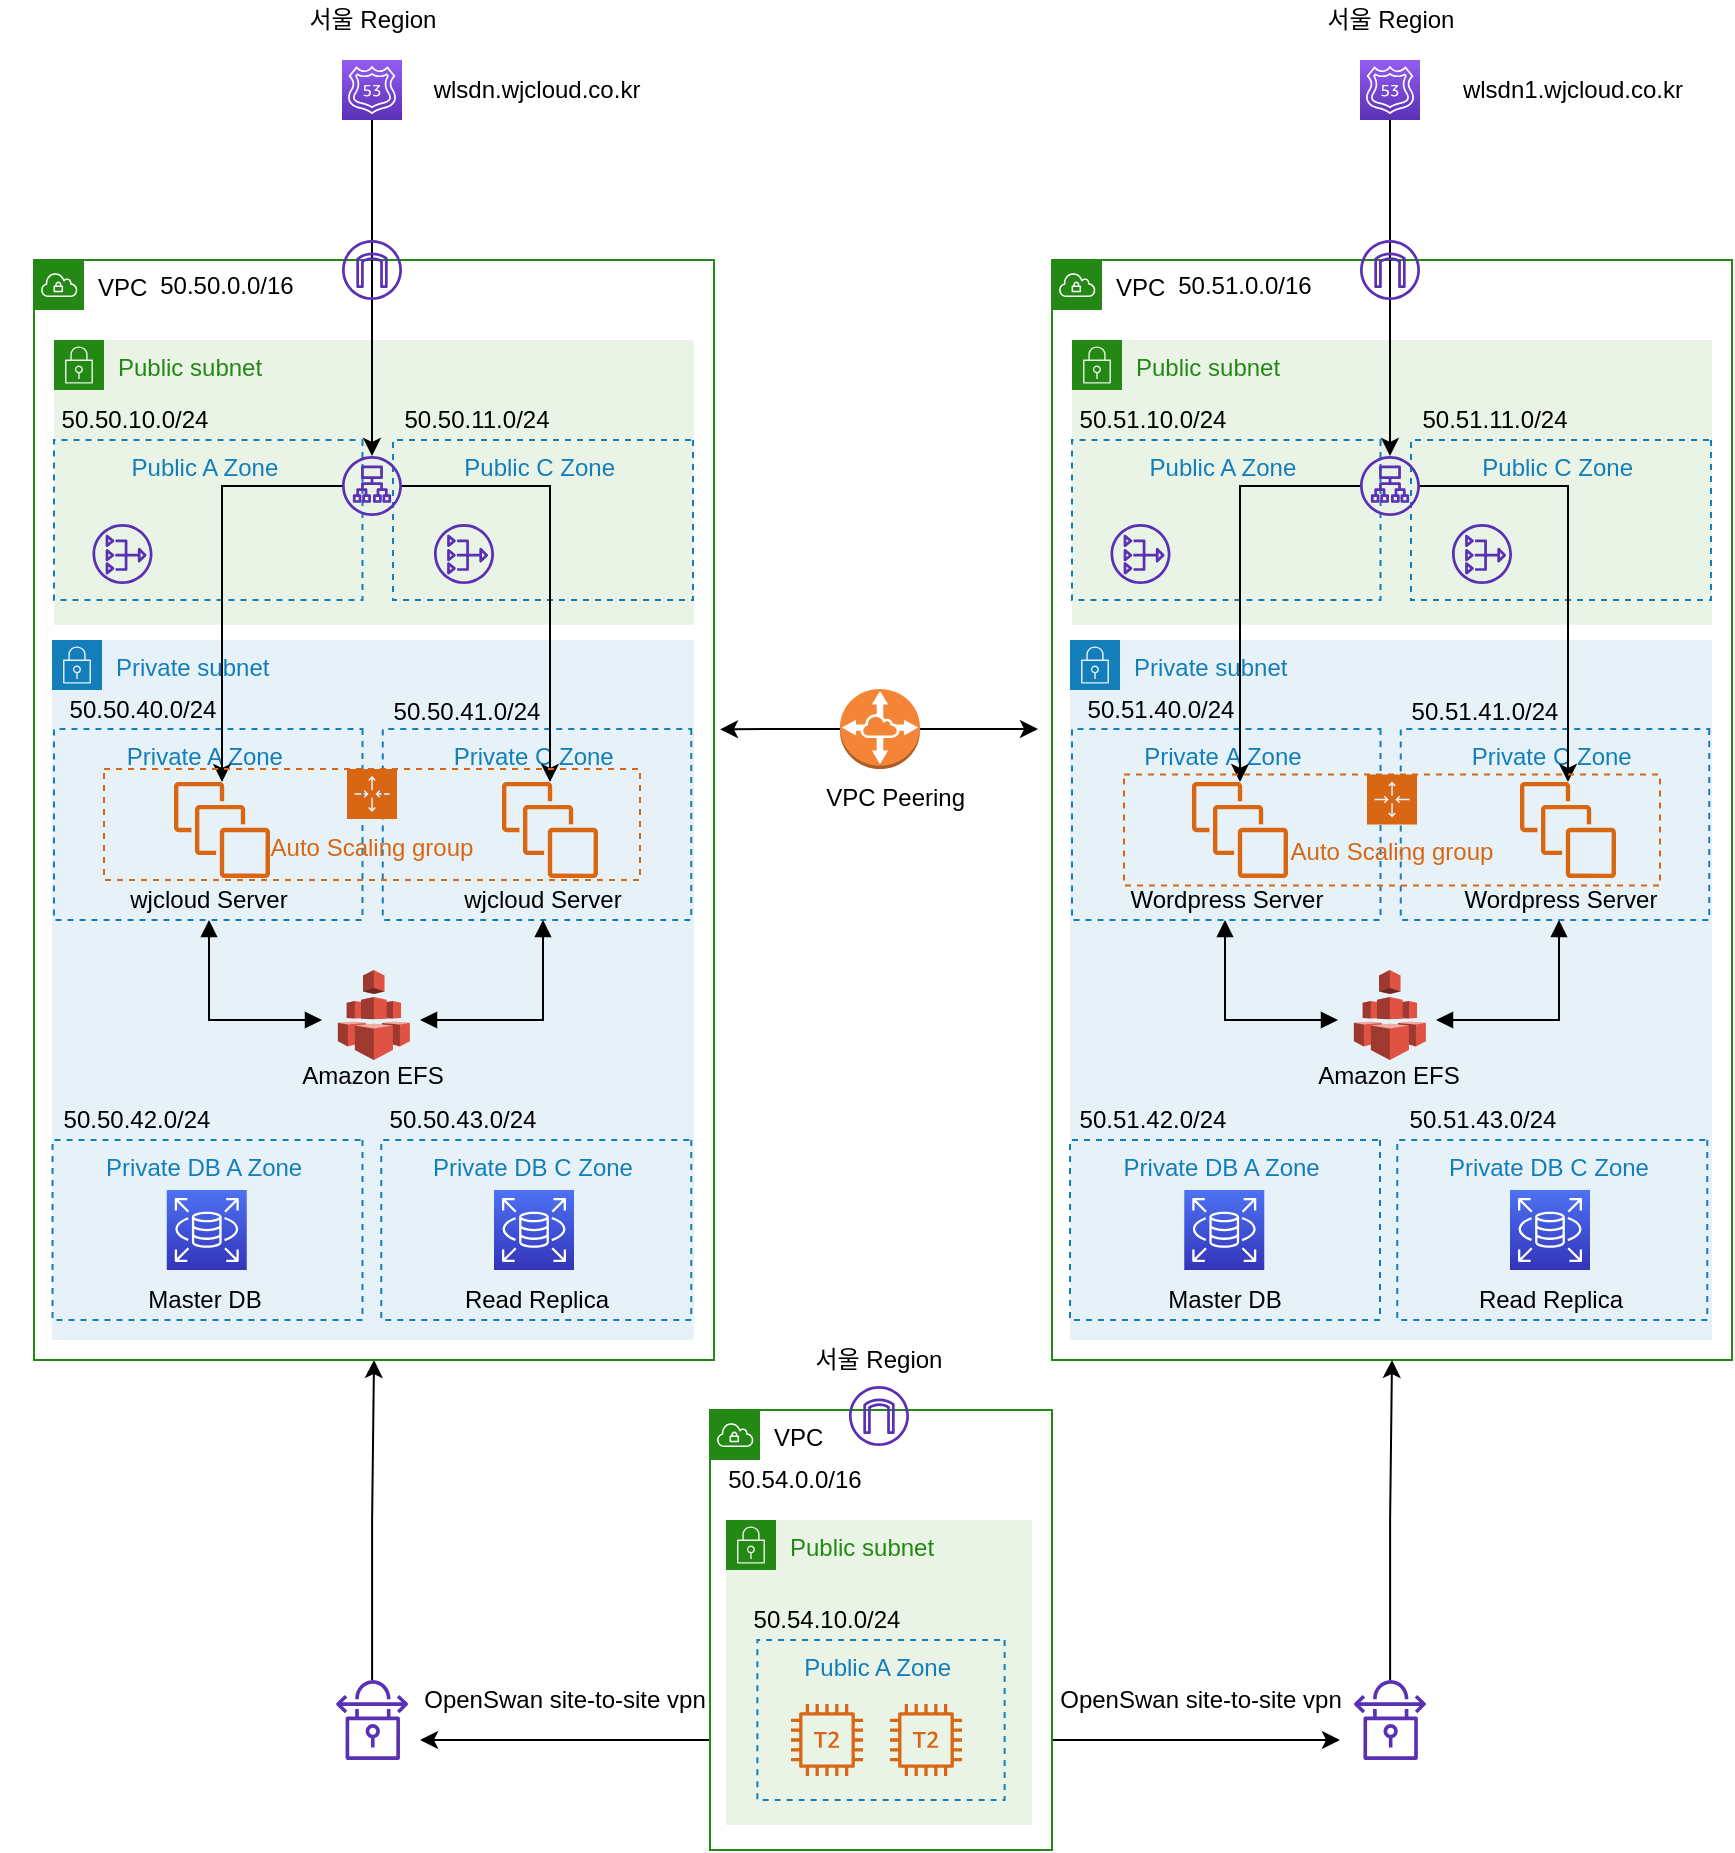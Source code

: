 <mxfile version="14.2.9" type="github">
  <diagram id="ED207h0K6K_MOjYJORUN" name="Page-1">
    <mxGraphModel dx="1422" dy="794" grid="1" gridSize="10" guides="1" tooltips="1" connect="1" arrows="1" fold="1" page="1" pageScale="1" pageWidth="827" pageHeight="1169" math="0" shadow="0">
      <root>
        <mxCell id="0" />
        <mxCell id="1" parent="0" />
        <mxCell id="7y79K5_HygVIXR41Pf-r-31" style="edgeStyle=orthogonalEdgeStyle;rounded=0;orthogonalLoop=1;jettySize=auto;html=1;entryX=0.5;entryY=1;entryDx=0;entryDy=0;" edge="1" parent="1" source="wMshQXG43s-jGGAkCz8L-63" target="qndtqw6j1YCROG0_cwLF-72">
          <mxGeometry relative="1" as="geometry" />
        </mxCell>
        <mxCell id="wMshQXG43s-jGGAkCz8L-63" value="" style="outlineConnect=0;fontColor=#232F3E;gradientColor=none;fillColor=#5A30B5;strokeColor=none;dashed=0;verticalLabelPosition=bottom;verticalAlign=top;align=center;html=1;fontSize=12;fontStyle=0;aspect=fixed;pointerEvents=1;shape=mxgraph.aws4.vpn_connection;" parent="1" vertex="1">
          <mxGeometry x="248.11" y="940" width="35.89" height="40" as="geometry" />
        </mxCell>
        <mxCell id="qndtqw6j1YCROG0_cwLF-44" value="&lt;font color=&quot;#000000&quot;&gt;VPC&lt;/font&gt;" style="points=[[0,0],[0.25,0],[0.5,0],[0.75,0],[1,0],[1,0.25],[1,0.5],[1,0.75],[1,1],[0.75,1],[0.5,1],[0.25,1],[0,1],[0,0.75],[0,0.5],[0,0.25]];outlineConnect=0;gradientColor=none;html=1;whiteSpace=wrap;fontSize=12;fontStyle=0;shape=mxgraph.aws4.group;grIcon=mxgraph.aws4.group_vpc;strokeColor=#248814;fillColor=none;verticalAlign=top;align=left;spacingLeft=30;fontColor=#AAB7B8;dashed=0;" parent="1" vertex="1">
          <mxGeometry x="606" y="230" width="340" height="550" as="geometry" />
        </mxCell>
        <mxCell id="qndtqw6j1YCROG0_cwLF-45" value="Private subnet" style="points=[[0,0],[0.25,0],[0.5,0],[0.75,0],[1,0],[1,0.25],[1,0.5],[1,0.75],[1,1],[0.75,1],[0.5,1],[0.25,1],[0,1],[0,0.75],[0,0.5],[0,0.25]];outlineConnect=0;gradientColor=none;html=1;whiteSpace=wrap;fontSize=12;fontStyle=0;shape=mxgraph.aws4.group;grIcon=mxgraph.aws4.group_security_group;grStroke=0;strokeColor=#147EBA;fillColor=#E6F2F8;verticalAlign=top;align=left;spacingLeft=30;fontColor=#147EBA;dashed=0;" parent="1" vertex="1">
          <mxGeometry x="615" y="420" width="321" height="350" as="geometry" />
        </mxCell>
        <mxCell id="qndtqw6j1YCROG0_cwLF-46" value="Private A Zone " style="fillColor=none;strokeColor=#147EBA;dashed=1;verticalAlign=top;fontStyle=0;fontColor=#147EBA;direction=south;" parent="1" vertex="1">
          <mxGeometry x="616" y="464.5" width="154.25" height="95.5" as="geometry" />
        </mxCell>
        <mxCell id="qndtqw6j1YCROG0_cwLF-47" value="" style="outlineConnect=0;fontColor=#232F3E;gradientColor=none;fillColor=#D86613;strokeColor=none;dashed=0;verticalLabelPosition=bottom;verticalAlign=top;align=center;html=1;fontSize=12;fontStyle=0;aspect=fixed;pointerEvents=1;shape=mxgraph.aws4.instances;" parent="1" vertex="1">
          <mxGeometry x="676" y="491" width="48" height="48" as="geometry" />
        </mxCell>
        <mxCell id="qndtqw6j1YCROG0_cwLF-48" value="Private DB A Zone " style="fillColor=none;strokeColor=#147EBA;dashed=1;verticalAlign=top;fontStyle=0;fontColor=#147EBA;direction=south;" parent="1" vertex="1">
          <mxGeometry x="615" y="670" width="155" height="90" as="geometry" />
        </mxCell>
        <mxCell id="qndtqw6j1YCROG0_cwLF-49" value="Private C Zone " style="fillColor=none;strokeColor=#147EBA;dashed=1;verticalAlign=top;fontStyle=0;fontColor=#147EBA;direction=south;" parent="1" vertex="1">
          <mxGeometry x="780.38" y="464.5" width="154.25" height="95.5" as="geometry" />
        </mxCell>
        <mxCell id="qndtqw6j1YCROG0_cwLF-50" value="Public subnet" style="points=[[0,0],[0.25,0],[0.5,0],[0.75,0],[1,0],[1,0.25],[1,0.5],[1,0.75],[1,1],[0.75,1],[0.5,1],[0.25,1],[0,1],[0,0.75],[0,0.5],[0,0.25]];outlineConnect=0;gradientColor=none;html=1;whiteSpace=wrap;fontSize=12;fontStyle=0;shape=mxgraph.aws4.group;grIcon=mxgraph.aws4.group_security_group;grStroke=0;strokeColor=#248814;fillColor=#E9F3E6;verticalAlign=top;align=left;spacingLeft=30;fontColor=#248814;dashed=0;" parent="1" vertex="1">
          <mxGeometry x="616" y="270" width="320" height="142.5" as="geometry" />
        </mxCell>
        <mxCell id="qndtqw6j1YCROG0_cwLF-51" value="Public A Zone " style="fillColor=none;strokeColor=#147EBA;dashed=1;verticalAlign=top;fontStyle=0;fontColor=#147EBA;direction=south;" parent="1" vertex="1">
          <mxGeometry x="616" y="320" width="154.25" height="80" as="geometry" />
        </mxCell>
        <mxCell id="qndtqw6j1YCROG0_cwLF-52" value="Public C Zone " style="fillColor=none;strokeColor=#147EBA;dashed=1;verticalAlign=top;fontStyle=0;fontColor=#147EBA;direction=south;" parent="1" vertex="1">
          <mxGeometry x="785.5" y="320" width="150" height="80" as="geometry" />
        </mxCell>
        <mxCell id="qndtqw6j1YCROG0_cwLF-53" value="50.51.0.0/16" style="text;html=1;strokeColor=none;fillColor=none;align=center;verticalAlign=middle;whiteSpace=wrap;rounded=0;" parent="1" vertex="1">
          <mxGeometry x="635.25" y="233" width="135" height="20" as="geometry" />
        </mxCell>
        <mxCell id="qndtqw6j1YCROG0_cwLF-54" style="edgeStyle=orthogonalEdgeStyle;rounded=0;orthogonalLoop=1;jettySize=auto;html=1;" parent="1" source="qndtqw6j1YCROG0_cwLF-56" target="qndtqw6j1YCROG0_cwLF-47" edge="1">
          <mxGeometry relative="1" as="geometry">
            <mxPoint x="681.1" y="488.38" as="targetPoint" />
          </mxGeometry>
        </mxCell>
        <mxCell id="qndtqw6j1YCROG0_cwLF-55" style="edgeStyle=orthogonalEdgeStyle;rounded=0;orthogonalLoop=1;jettySize=auto;html=1;" parent="1" source="qndtqw6j1YCROG0_cwLF-56" target="qndtqw6j1YCROG0_cwLF-69" edge="1">
          <mxGeometry relative="1" as="geometry">
            <mxPoint x="855.5" y="495" as="targetPoint" />
          </mxGeometry>
        </mxCell>
        <mxCell id="qndtqw6j1YCROG0_cwLF-56" value="" style="outlineConnect=0;fontColor=#232F3E;gradientColor=none;fillColor=#5A30B5;strokeColor=none;dashed=0;verticalLabelPosition=bottom;verticalAlign=top;align=center;html=1;fontSize=12;fontStyle=0;aspect=fixed;pointerEvents=1;shape=mxgraph.aws4.application_load_balancer;" parent="1" vertex="1">
          <mxGeometry x="760" y="328" width="30" height="30" as="geometry" />
        </mxCell>
        <mxCell id="qndtqw6j1YCROG0_cwLF-57" style="edgeStyle=orthogonalEdgeStyle;rounded=0;orthogonalLoop=1;jettySize=auto;html=1;" parent="1" source="qndtqw6j1YCROG0_cwLF-58" target="qndtqw6j1YCROG0_cwLF-56" edge="1">
          <mxGeometry relative="1" as="geometry" />
        </mxCell>
        <mxCell id="qndtqw6j1YCROG0_cwLF-58" value="" style="points=[[0,0,0],[0.25,0,0],[0.5,0,0],[0.75,0,0],[1,0,0],[0,1,0],[0.25,1,0],[0.5,1,0],[0.75,1,0],[1,1,0],[0,0.25,0],[0,0.5,0],[0,0.75,0],[1,0.25,0],[1,0.5,0],[1,0.75,0]];outlineConnect=0;fontColor=#232F3E;gradientColor=#945DF2;gradientDirection=north;fillColor=#5A30B5;strokeColor=#ffffff;dashed=0;verticalLabelPosition=bottom;verticalAlign=top;align=center;html=1;fontSize=12;fontStyle=0;aspect=fixed;shape=mxgraph.aws4.resourceIcon;resIcon=mxgraph.aws4.route_53;" parent="1" vertex="1">
          <mxGeometry x="760" y="130" width="30" height="30" as="geometry" />
        </mxCell>
        <mxCell id="qndtqw6j1YCROG0_cwLF-59" value="" style="points=[[0,0,0],[0.25,0,0],[0.5,0,0],[0.75,0,0],[1,0,0],[0,1,0],[0.25,1,0],[0.5,1,0],[0.75,1,0],[1,1,0],[0,0.25,0],[0,0.5,0],[0,0.75,0],[1,0.25,0],[1,0.5,0],[1,0.75,0]];outlineConnect=0;fontColor=#232F3E;gradientColor=#4D72F3;gradientDirection=north;fillColor=#3334B9;strokeColor=#ffffff;dashed=0;verticalLabelPosition=bottom;verticalAlign=top;align=center;html=1;fontSize=12;fontStyle=0;aspect=fixed;shape=mxgraph.aws4.resourceIcon;resIcon=mxgraph.aws4.rds;" parent="1" vertex="1">
          <mxGeometry x="672.13" y="695" width="40" height="40" as="geometry" />
        </mxCell>
        <mxCell id="qndtqw6j1YCROG0_cwLF-60" value="wlsdn1.wjcloud.co.kr" style="text;html=1;strokeColor=none;fillColor=none;align=center;verticalAlign=middle;whiteSpace=wrap;rounded=0;" parent="1" vertex="1">
          <mxGeometry x="798.63" y="135" width="135" height="20" as="geometry" />
        </mxCell>
        <mxCell id="qndtqw6j1YCROG0_cwLF-61" value="50.51.10.0/24" style="text;html=1;strokeColor=none;fillColor=none;align=center;verticalAlign=middle;whiteSpace=wrap;rounded=0;" parent="1" vertex="1">
          <mxGeometry x="589" y="300" width="135" height="20" as="geometry" />
        </mxCell>
        <mxCell id="qndtqw6j1YCROG0_cwLF-62" value="50.51.11.0/24" style="text;html=1;strokeColor=none;fillColor=none;align=center;verticalAlign=middle;whiteSpace=wrap;rounded=0;" parent="1" vertex="1">
          <mxGeometry x="760" y="300" width="135" height="20" as="geometry" />
        </mxCell>
        <mxCell id="qndtqw6j1YCROG0_cwLF-63" value="50.51.40.0/24" style="text;html=1;strokeColor=none;fillColor=none;align=center;verticalAlign=middle;whiteSpace=wrap;rounded=0;" parent="1" vertex="1">
          <mxGeometry x="606" y="445" width="109" height="20" as="geometry" />
        </mxCell>
        <mxCell id="qndtqw6j1YCROG0_cwLF-64" value="50.51.41.0/24" style="text;html=1;strokeColor=none;fillColor=none;align=center;verticalAlign=middle;whiteSpace=wrap;rounded=0;" parent="1" vertex="1">
          <mxGeometry x="755" y="446" width="135" height="20" as="geometry" />
        </mxCell>
        <mxCell id="qndtqw6j1YCROG0_cwLF-65" value="" style="outlineConnect=0;fontColor=#232F3E;gradientColor=none;fillColor=#5A30B5;strokeColor=none;dashed=0;verticalLabelPosition=bottom;verticalAlign=top;align=center;html=1;fontSize=12;fontStyle=0;aspect=fixed;pointerEvents=1;shape=mxgraph.aws4.internet_gateway;" parent="1" vertex="1">
          <mxGeometry x="760" y="220" width="30" height="30" as="geometry" />
        </mxCell>
        <mxCell id="qndtqw6j1YCROG0_cwLF-66" value="" style="outlineConnect=0;fontColor=#232F3E;gradientColor=none;fillColor=#5A30B5;strokeColor=none;dashed=0;verticalLabelPosition=bottom;verticalAlign=top;align=center;html=1;fontSize=12;fontStyle=0;aspect=fixed;pointerEvents=1;shape=mxgraph.aws4.nat_gateway;" parent="1" vertex="1">
          <mxGeometry x="635.25" y="362" width="30" height="30" as="geometry" />
        </mxCell>
        <mxCell id="qndtqw6j1YCROG0_cwLF-67" style="edgeStyle=orthogonalEdgeStyle;rounded=0;orthogonalLoop=1;jettySize=auto;html=1;exitX=1;exitY=0.5;exitDx=0;exitDy=0;" parent="1" source="qndtqw6j1YCROG0_cwLF-52" target="qndtqw6j1YCROG0_cwLF-52" edge="1">
          <mxGeometry relative="1" as="geometry" />
        </mxCell>
        <mxCell id="qndtqw6j1YCROG0_cwLF-68" value="" style="outlineConnect=0;fontColor=#232F3E;gradientColor=none;fillColor=#5A30B5;strokeColor=none;dashed=0;verticalLabelPosition=bottom;verticalAlign=top;align=center;html=1;fontSize=12;fontStyle=0;aspect=fixed;pointerEvents=1;shape=mxgraph.aws4.nat_gateway;" parent="1" vertex="1">
          <mxGeometry x="806" y="362" width="30" height="30" as="geometry" />
        </mxCell>
        <mxCell id="qndtqw6j1YCROG0_cwLF-69" value="" style="outlineConnect=0;fontColor=#232F3E;gradientColor=none;fillColor=#D86613;strokeColor=none;dashed=0;verticalLabelPosition=bottom;verticalAlign=top;align=center;html=1;fontSize=12;fontStyle=0;aspect=fixed;pointerEvents=1;shape=mxgraph.aws4.instances;" parent="1" vertex="1">
          <mxGeometry x="840" y="491" width="48" height="48" as="geometry" />
        </mxCell>
        <mxCell id="qndtqw6j1YCROG0_cwLF-70" value="Wordpress Server" style="text;html=1;strokeColor=none;fillColor=none;align=center;verticalAlign=middle;whiteSpace=wrap;rounded=0;" parent="1" vertex="1">
          <mxGeometry x="626" y="540" width="135" height="20" as="geometry" />
        </mxCell>
        <mxCell id="qndtqw6j1YCROG0_cwLF-71" value="Wordpress&amp;nbsp;Server" style="text;html=1;strokeColor=none;fillColor=none;align=center;verticalAlign=middle;whiteSpace=wrap;rounded=0;" parent="1" vertex="1">
          <mxGeometry x="793" y="540" width="135" height="20" as="geometry" />
        </mxCell>
        <mxCell id="qndtqw6j1YCROG0_cwLF-72" value="&lt;font color=&quot;#000000&quot;&gt;VPC&lt;/font&gt;" style="points=[[0,0],[0.25,0],[0.5,0],[0.75,0],[1,0],[1,0.25],[1,0.5],[1,0.75],[1,1],[0.75,1],[0.5,1],[0.25,1],[0,1],[0,0.75],[0,0.5],[0,0.25]];outlineConnect=0;gradientColor=none;html=1;whiteSpace=wrap;fontSize=12;fontStyle=0;shape=mxgraph.aws4.group;grIcon=mxgraph.aws4.group_vpc;strokeColor=#248814;fillColor=none;verticalAlign=top;align=left;spacingLeft=30;fontColor=#AAB7B8;dashed=0;" parent="1" vertex="1">
          <mxGeometry x="97" y="230" width="340" height="550" as="geometry" />
        </mxCell>
        <mxCell id="qndtqw6j1YCROG0_cwLF-73" value="Private subnet" style="points=[[0,0],[0.25,0],[0.5,0],[0.75,0],[1,0],[1,0.25],[1,0.5],[1,0.75],[1,1],[0.75,1],[0.5,1],[0.25,1],[0,1],[0,0.75],[0,0.5],[0,0.25]];outlineConnect=0;gradientColor=none;html=1;whiteSpace=wrap;fontSize=12;fontStyle=0;shape=mxgraph.aws4.group;grIcon=mxgraph.aws4.group_security_group;grStroke=0;strokeColor=#147EBA;fillColor=#E6F2F8;verticalAlign=top;align=left;spacingLeft=30;fontColor=#147EBA;dashed=0;" parent="1" vertex="1">
          <mxGeometry x="106" y="420" width="321" height="350" as="geometry" />
        </mxCell>
        <mxCell id="qndtqw6j1YCROG0_cwLF-74" value="Private A Zone " style="fillColor=none;strokeColor=#147EBA;dashed=1;verticalAlign=top;fontStyle=0;fontColor=#147EBA;direction=south;" parent="1" vertex="1">
          <mxGeometry x="107" y="464.5" width="154.25" height="95.5" as="geometry" />
        </mxCell>
        <mxCell id="qndtqw6j1YCROG0_cwLF-75" value="" style="outlineConnect=0;fontColor=#232F3E;gradientColor=none;fillColor=#D86613;strokeColor=none;dashed=0;verticalLabelPosition=bottom;verticalAlign=top;align=center;html=1;fontSize=12;fontStyle=0;aspect=fixed;pointerEvents=1;shape=mxgraph.aws4.instances;" parent="1" vertex="1">
          <mxGeometry x="167" y="491" width="48" height="48" as="geometry" />
        </mxCell>
        <mxCell id="qndtqw6j1YCROG0_cwLF-76" value="Private DB A Zone " style="fillColor=none;strokeColor=#147EBA;dashed=1;verticalAlign=top;fontStyle=0;fontColor=#147EBA;direction=south;" parent="1" vertex="1">
          <mxGeometry x="106.25" y="670" width="155" height="90" as="geometry" />
        </mxCell>
        <mxCell id="qndtqw6j1YCROG0_cwLF-77" value="Private C Zone " style="fillColor=none;strokeColor=#147EBA;dashed=1;verticalAlign=top;fontStyle=0;fontColor=#147EBA;direction=south;" parent="1" vertex="1">
          <mxGeometry x="271.38" y="464.5" width="154.25" height="95.5" as="geometry" />
        </mxCell>
        <mxCell id="qndtqw6j1YCROG0_cwLF-78" value="Public subnet" style="points=[[0,0],[0.25,0],[0.5,0],[0.75,0],[1,0],[1,0.25],[1,0.5],[1,0.75],[1,1],[0.75,1],[0.5,1],[0.25,1],[0,1],[0,0.75],[0,0.5],[0,0.25]];outlineConnect=0;gradientColor=none;html=1;whiteSpace=wrap;fontSize=12;fontStyle=0;shape=mxgraph.aws4.group;grIcon=mxgraph.aws4.group_security_group;grStroke=0;strokeColor=#248814;fillColor=#E9F3E6;verticalAlign=top;align=left;spacingLeft=30;fontColor=#248814;dashed=0;" parent="1" vertex="1">
          <mxGeometry x="107" y="270" width="320" height="142.5" as="geometry" />
        </mxCell>
        <mxCell id="qndtqw6j1YCROG0_cwLF-79" value="Public A Zone " style="fillColor=none;strokeColor=#147EBA;dashed=1;verticalAlign=top;fontStyle=0;fontColor=#147EBA;direction=south;" parent="1" vertex="1">
          <mxGeometry x="107" y="320" width="154.25" height="80" as="geometry" />
        </mxCell>
        <mxCell id="qndtqw6j1YCROG0_cwLF-80" value="Public C Zone " style="fillColor=none;strokeColor=#147EBA;dashed=1;verticalAlign=top;fontStyle=0;fontColor=#147EBA;direction=south;" parent="1" vertex="1">
          <mxGeometry x="276.5" y="320" width="150" height="80" as="geometry" />
        </mxCell>
        <mxCell id="qndtqw6j1YCROG0_cwLF-81" value="50.50.0.0/16" style="text;html=1;strokeColor=none;fillColor=none;align=center;verticalAlign=middle;whiteSpace=wrap;rounded=0;" parent="1" vertex="1">
          <mxGeometry x="126.25" y="233" width="135" height="20" as="geometry" />
        </mxCell>
        <mxCell id="qndtqw6j1YCROG0_cwLF-82" style="edgeStyle=orthogonalEdgeStyle;rounded=0;orthogonalLoop=1;jettySize=auto;html=1;" parent="1" source="qndtqw6j1YCROG0_cwLF-84" target="qndtqw6j1YCROG0_cwLF-75" edge="1">
          <mxGeometry relative="1" as="geometry">
            <mxPoint x="172.1" y="488.38" as="targetPoint" />
          </mxGeometry>
        </mxCell>
        <mxCell id="qndtqw6j1YCROG0_cwLF-83" style="edgeStyle=orthogonalEdgeStyle;rounded=0;orthogonalLoop=1;jettySize=auto;html=1;" parent="1" source="qndtqw6j1YCROG0_cwLF-84" target="qndtqw6j1YCROG0_cwLF-97" edge="1">
          <mxGeometry relative="1" as="geometry">
            <mxPoint x="346.5" y="495" as="targetPoint" />
          </mxGeometry>
        </mxCell>
        <mxCell id="qndtqw6j1YCROG0_cwLF-84" value="" style="outlineConnect=0;fontColor=#232F3E;gradientColor=none;fillColor=#5A30B5;strokeColor=none;dashed=0;verticalLabelPosition=bottom;verticalAlign=top;align=center;html=1;fontSize=12;fontStyle=0;aspect=fixed;pointerEvents=1;shape=mxgraph.aws4.application_load_balancer;" parent="1" vertex="1">
          <mxGeometry x="251" y="328" width="30" height="30" as="geometry" />
        </mxCell>
        <mxCell id="qndtqw6j1YCROG0_cwLF-85" style="edgeStyle=orthogonalEdgeStyle;rounded=0;orthogonalLoop=1;jettySize=auto;html=1;" parent="1" source="qndtqw6j1YCROG0_cwLF-86" target="qndtqw6j1YCROG0_cwLF-84" edge="1">
          <mxGeometry relative="1" as="geometry" />
        </mxCell>
        <mxCell id="qndtqw6j1YCROG0_cwLF-86" value="" style="points=[[0,0,0],[0.25,0,0],[0.5,0,0],[0.75,0,0],[1,0,0],[0,1,0],[0.25,1,0],[0.5,1,0],[0.75,1,0],[1,1,0],[0,0.25,0],[0,0.5,0],[0,0.75,0],[1,0.25,0],[1,0.5,0],[1,0.75,0]];outlineConnect=0;fontColor=#232F3E;gradientColor=#945DF2;gradientDirection=north;fillColor=#5A30B5;strokeColor=#ffffff;dashed=0;verticalLabelPosition=bottom;verticalAlign=top;align=center;html=1;fontSize=12;fontStyle=0;aspect=fixed;shape=mxgraph.aws4.resourceIcon;resIcon=mxgraph.aws4.route_53;" parent="1" vertex="1">
          <mxGeometry x="251" y="130" width="30" height="30" as="geometry" />
        </mxCell>
        <mxCell id="qndtqw6j1YCROG0_cwLF-87" value="" style="points=[[0,0,0],[0.25,0,0],[0.5,0,0],[0.75,0,0],[1,0,0],[0,1,0],[0.25,1,0],[0.5,1,0],[0.75,1,0],[1,1,0],[0,0.25,0],[0,0.5,0],[0,0.75,0],[1,0.25,0],[1,0.5,0],[1,0.75,0]];outlineConnect=0;fontColor=#232F3E;gradientColor=#4D72F3;gradientDirection=north;fillColor=#3334B9;strokeColor=#ffffff;dashed=0;verticalLabelPosition=bottom;verticalAlign=top;align=center;html=1;fontSize=12;fontStyle=0;aspect=fixed;shape=mxgraph.aws4.resourceIcon;resIcon=mxgraph.aws4.rds;" parent="1" vertex="1">
          <mxGeometry x="163.38" y="695" width="40" height="40" as="geometry" />
        </mxCell>
        <mxCell id="qndtqw6j1YCROG0_cwLF-88" value="wlsdn.wjcloud.co.kr" style="text;html=1;strokeColor=none;fillColor=none;align=center;verticalAlign=middle;whiteSpace=wrap;rounded=0;" parent="1" vertex="1">
          <mxGeometry x="281" y="135" width="135" height="20" as="geometry" />
        </mxCell>
        <mxCell id="qndtqw6j1YCROG0_cwLF-89" value="50.50.10.0/24" style="text;html=1;strokeColor=none;fillColor=none;align=center;verticalAlign=middle;whiteSpace=wrap;rounded=0;" parent="1" vertex="1">
          <mxGeometry x="80" y="300" width="135" height="20" as="geometry" />
        </mxCell>
        <mxCell id="qndtqw6j1YCROG0_cwLF-90" value="50.50.11.0/24" style="text;html=1;strokeColor=none;fillColor=none;align=center;verticalAlign=middle;whiteSpace=wrap;rounded=0;" parent="1" vertex="1">
          <mxGeometry x="251" y="300" width="135" height="20" as="geometry" />
        </mxCell>
        <mxCell id="qndtqw6j1YCROG0_cwLF-91" value="50.50.40.0/24" style="text;html=1;strokeColor=none;fillColor=none;align=center;verticalAlign=middle;whiteSpace=wrap;rounded=0;" parent="1" vertex="1">
          <mxGeometry x="84" y="444.5" width="135" height="20" as="geometry" />
        </mxCell>
        <mxCell id="qndtqw6j1YCROG0_cwLF-92" value="50.50.41.0/24" style="text;html=1;strokeColor=none;fillColor=none;align=center;verticalAlign=middle;whiteSpace=wrap;rounded=0;" parent="1" vertex="1">
          <mxGeometry x="246" y="446" width="135" height="20" as="geometry" />
        </mxCell>
        <mxCell id="qndtqw6j1YCROG0_cwLF-93" value="" style="outlineConnect=0;fontColor=#232F3E;gradientColor=none;fillColor=#5A30B5;strokeColor=none;dashed=0;verticalLabelPosition=bottom;verticalAlign=top;align=center;html=1;fontSize=12;fontStyle=0;aspect=fixed;pointerEvents=1;shape=mxgraph.aws4.internet_gateway;" parent="1" vertex="1">
          <mxGeometry x="251" y="220" width="30" height="30" as="geometry" />
        </mxCell>
        <mxCell id="qndtqw6j1YCROG0_cwLF-94" value="" style="outlineConnect=0;fontColor=#232F3E;gradientColor=none;fillColor=#5A30B5;strokeColor=none;dashed=0;verticalLabelPosition=bottom;verticalAlign=top;align=center;html=1;fontSize=12;fontStyle=0;aspect=fixed;pointerEvents=1;shape=mxgraph.aws4.nat_gateway;" parent="1" vertex="1">
          <mxGeometry x="126.25" y="362" width="30" height="30" as="geometry" />
        </mxCell>
        <mxCell id="qndtqw6j1YCROG0_cwLF-95" style="edgeStyle=orthogonalEdgeStyle;rounded=0;orthogonalLoop=1;jettySize=auto;html=1;exitX=1;exitY=0.5;exitDx=0;exitDy=0;" parent="1" source="qndtqw6j1YCROG0_cwLF-80" target="qndtqw6j1YCROG0_cwLF-80" edge="1">
          <mxGeometry relative="1" as="geometry" />
        </mxCell>
        <mxCell id="qndtqw6j1YCROG0_cwLF-96" value="" style="outlineConnect=0;fontColor=#232F3E;gradientColor=none;fillColor=#5A30B5;strokeColor=none;dashed=0;verticalLabelPosition=bottom;verticalAlign=top;align=center;html=1;fontSize=12;fontStyle=0;aspect=fixed;pointerEvents=1;shape=mxgraph.aws4.nat_gateway;" parent="1" vertex="1">
          <mxGeometry x="297" y="362" width="30" height="30" as="geometry" />
        </mxCell>
        <mxCell id="qndtqw6j1YCROG0_cwLF-97" value="" style="outlineConnect=0;fontColor=#232F3E;gradientColor=none;fillColor=#D86613;strokeColor=none;dashed=0;verticalLabelPosition=bottom;verticalAlign=top;align=center;html=1;fontSize=12;fontStyle=0;aspect=fixed;pointerEvents=1;shape=mxgraph.aws4.instances;" parent="1" vertex="1">
          <mxGeometry x="331" y="491" width="48" height="48" as="geometry" />
        </mxCell>
        <mxCell id="qndtqw6j1YCROG0_cwLF-98" value="wjcloud Server" style="text;html=1;strokeColor=none;fillColor=none;align=center;verticalAlign=middle;whiteSpace=wrap;rounded=0;" parent="1" vertex="1">
          <mxGeometry x="117" y="540" width="135" height="20" as="geometry" />
        </mxCell>
        <mxCell id="qndtqw6j1YCROG0_cwLF-99" value="wjcloud Server" style="text;html=1;strokeColor=none;fillColor=none;align=center;verticalAlign=middle;whiteSpace=wrap;rounded=0;" parent="1" vertex="1">
          <mxGeometry x="284" y="540" width="135" height="20" as="geometry" />
        </mxCell>
        <mxCell id="qndtqw6j1YCROG0_cwLF-100" value="50.51.42.0/24" style="text;html=1;strokeColor=none;fillColor=none;align=center;verticalAlign=middle;whiteSpace=wrap;rounded=0;" parent="1" vertex="1">
          <mxGeometry x="589" y="650" width="135" height="20" as="geometry" />
        </mxCell>
        <mxCell id="qndtqw6j1YCROG0_cwLF-101" value="50.50.42.0/24" style="text;html=1;strokeColor=none;fillColor=none;align=center;verticalAlign=middle;whiteSpace=wrap;rounded=0;" parent="1" vertex="1">
          <mxGeometry x="81.25" y="648" width="135" height="24" as="geometry" />
        </mxCell>
        <mxCell id="qndtqw6j1YCROG0_cwLF-102" value="서울 Region" style="text;html=1;strokeColor=none;fillColor=none;align=center;verticalAlign=middle;whiteSpace=wrap;rounded=0;" parent="1" vertex="1">
          <mxGeometry x="198.5" y="100" width="135" height="20" as="geometry" />
        </mxCell>
        <mxCell id="qndtqw6j1YCROG0_cwLF-103" value="서울 Region" style="text;html=1;strokeColor=none;fillColor=none;align=center;verticalAlign=middle;whiteSpace=wrap;rounded=0;" parent="1" vertex="1">
          <mxGeometry x="707.5" y="100" width="135" height="20" as="geometry" />
        </mxCell>
        <mxCell id="qndtqw6j1YCROG0_cwLF-190" style="edgeStyle=orthogonalEdgeStyle;rounded=0;orthogonalLoop=1;jettySize=auto;html=1;exitX=1;exitY=0.5;exitDx=0;exitDy=0;" parent="1" edge="1">
          <mxGeometry relative="1" as="geometry">
            <mxPoint x="125.25" y="540" as="sourcePoint" />
            <mxPoint x="125.25" y="540" as="targetPoint" />
          </mxGeometry>
        </mxCell>
        <mxCell id="qndtqw6j1YCROG0_cwLF-204" value="OpenSwan site-to-site vpn" style="text;html=1;strokeColor=none;fillColor=none;align=center;verticalAlign=middle;whiteSpace=wrap;rounded=0;" parent="1" vertex="1">
          <mxGeometry x="282" y="940" width="161" height="20" as="geometry" />
        </mxCell>
        <mxCell id="7y79K5_HygVIXR41Pf-r-10" style="edgeStyle=orthogonalEdgeStyle;rounded=0;orthogonalLoop=1;jettySize=auto;html=1;exitX=1;exitY=0.5;exitDx=0;exitDy=0;exitPerimeter=0;" edge="1" parent="1" source="7y79K5_HygVIXR41Pf-r-4">
          <mxGeometry relative="1" as="geometry">
            <mxPoint x="599" y="464.5" as="targetPoint" />
            <mxPoint x="549" y="464.5" as="sourcePoint" />
          </mxGeometry>
        </mxCell>
        <mxCell id="7y79K5_HygVIXR41Pf-r-11" style="edgeStyle=orthogonalEdgeStyle;rounded=0;orthogonalLoop=1;jettySize=auto;html=1;exitX=0;exitY=0.5;exitDx=0;exitDy=0;exitPerimeter=0;" edge="1" parent="1" source="7y79K5_HygVIXR41Pf-r-4">
          <mxGeometry relative="1" as="geometry">
            <mxPoint x="440" y="464.667" as="targetPoint" />
            <mxPoint x="490" y="464.5" as="sourcePoint" />
            <Array as="points" />
          </mxGeometry>
        </mxCell>
        <mxCell id="7y79K5_HygVIXR41Pf-r-4" value="" style="outlineConnect=0;dashed=0;verticalLabelPosition=bottom;verticalAlign=top;align=center;html=1;shape=mxgraph.aws3.vpc_peering;fillColor=#F58536;gradientColor=none;" vertex="1" parent="1">
          <mxGeometry x="500" y="444.5" width="40" height="40" as="geometry" />
        </mxCell>
        <mxCell id="7y79K5_HygVIXR41Pf-r-8" value="VPC Peering&amp;nbsp;" style="text;html=1;strokeColor=none;fillColor=none;align=center;verticalAlign=middle;whiteSpace=wrap;rounded=0;" vertex="1" parent="1">
          <mxGeometry x="462" y="489" width="135" height="20" as="geometry" />
        </mxCell>
        <mxCell id="7y79K5_HygVIXR41Pf-r-33" style="edgeStyle=orthogonalEdgeStyle;rounded=0;orthogonalLoop=1;jettySize=auto;html=1;entryX=0.5;entryY=1;entryDx=0;entryDy=0;" edge="1" parent="1" source="7y79K5_HygVIXR41Pf-r-17" target="qndtqw6j1YCROG0_cwLF-44">
          <mxGeometry relative="1" as="geometry" />
        </mxCell>
        <mxCell id="7y79K5_HygVIXR41Pf-r-17" value="" style="outlineConnect=0;fontColor=#232F3E;gradientColor=none;fillColor=#5A30B5;strokeColor=none;dashed=0;verticalLabelPosition=bottom;verticalAlign=top;align=center;html=1;fontSize=12;fontStyle=0;aspect=fixed;pointerEvents=1;shape=mxgraph.aws4.vpn_connection;" vertex="1" parent="1">
          <mxGeometry x="757.05" y="940" width="35.89" height="40" as="geometry" />
        </mxCell>
        <mxCell id="7y79K5_HygVIXR41Pf-r-27" style="edgeStyle=orthogonalEdgeStyle;rounded=0;orthogonalLoop=1;jettySize=auto;html=1;exitX=0;exitY=0.75;exitDx=0;exitDy=0;" edge="1" parent="1" source="7y79K5_HygVIXR41Pf-r-18">
          <mxGeometry relative="1" as="geometry">
            <mxPoint x="290" y="970" as="targetPoint" />
          </mxGeometry>
        </mxCell>
        <mxCell id="7y79K5_HygVIXR41Pf-r-28" style="edgeStyle=orthogonalEdgeStyle;rounded=0;orthogonalLoop=1;jettySize=auto;html=1;exitX=1;exitY=0.75;exitDx=0;exitDy=0;" edge="1" parent="1" source="7y79K5_HygVIXR41Pf-r-18">
          <mxGeometry relative="1" as="geometry">
            <mxPoint x="750" y="970" as="targetPoint" />
          </mxGeometry>
        </mxCell>
        <mxCell id="7y79K5_HygVIXR41Pf-r-18" value="&lt;font color=&quot;#000000&quot;&gt;VPC&lt;/font&gt;" style="points=[[0,0],[0.25,0],[0.5,0],[0.75,0],[1,0],[1,0.25],[1,0.5],[1,0.75],[1,1],[0.75,1],[0.5,1],[0.25,1],[0,1],[0,0.75],[0,0.5],[0,0.25]];outlineConnect=0;gradientColor=none;html=1;whiteSpace=wrap;fontSize=12;fontStyle=0;shape=mxgraph.aws4.group;grIcon=mxgraph.aws4.group_vpc;strokeColor=#248814;fillColor=none;verticalAlign=top;align=left;spacingLeft=30;fontColor=#AAB7B8;dashed=0;" vertex="1" parent="1">
          <mxGeometry x="435" y="805" width="171" height="220" as="geometry" />
        </mxCell>
        <mxCell id="7y79K5_HygVIXR41Pf-r-19" value="Public subnet" style="points=[[0,0],[0.25,0],[0.5,0],[0.75,0],[1,0],[1,0.25],[1,0.5],[1,0.75],[1,1],[0.75,1],[0.5,1],[0.25,1],[0,1],[0,0.75],[0,0.5],[0,0.25]];outlineConnect=0;gradientColor=none;html=1;whiteSpace=wrap;fontSize=12;fontStyle=0;shape=mxgraph.aws4.group;grIcon=mxgraph.aws4.group_security_group;grStroke=0;strokeColor=#248814;fillColor=#E9F3E6;verticalAlign=top;align=left;spacingLeft=30;fontColor=#248814;dashed=0;" vertex="1" parent="1">
          <mxGeometry x="443" y="860" width="153" height="152.5" as="geometry" />
        </mxCell>
        <mxCell id="7y79K5_HygVIXR41Pf-r-20" value="Public A Zone " style="fillColor=none;strokeColor=#147EBA;dashed=1;verticalAlign=top;fontStyle=0;fontColor=#147EBA;direction=south;" vertex="1" parent="1">
          <mxGeometry x="458.69" y="920" width="123.62" height="80" as="geometry" />
        </mxCell>
        <mxCell id="7y79K5_HygVIXR41Pf-r-21" value="50.54.10.0/24" style="text;html=1;strokeColor=none;fillColor=none;align=center;verticalAlign=middle;whiteSpace=wrap;rounded=0;" vertex="1" parent="1">
          <mxGeometry x="426" y="900" width="135" height="20" as="geometry" />
        </mxCell>
        <mxCell id="7y79K5_HygVIXR41Pf-r-22" value="" style="outlineConnect=0;fontColor=#232F3E;gradientColor=none;fillColor=#5A30B5;strokeColor=none;dashed=0;verticalLabelPosition=bottom;verticalAlign=top;align=center;html=1;fontSize=12;fontStyle=0;aspect=fixed;pointerEvents=1;shape=mxgraph.aws4.internet_gateway;" vertex="1" parent="1">
          <mxGeometry x="504.5" y="793" width="30" height="30" as="geometry" />
        </mxCell>
        <mxCell id="7y79K5_HygVIXR41Pf-r-23" value="서울 Region" style="text;html=1;strokeColor=none;fillColor=none;align=center;verticalAlign=middle;whiteSpace=wrap;rounded=0;" vertex="1" parent="1">
          <mxGeometry x="451.5" y="770" width="135" height="20" as="geometry" />
        </mxCell>
        <mxCell id="7y79K5_HygVIXR41Pf-r-24" value="" style="outlineConnect=0;fontColor=#232F3E;gradientColor=none;fillColor=#D86613;strokeColor=none;dashed=0;verticalLabelPosition=bottom;verticalAlign=top;align=center;html=1;fontSize=12;fontStyle=0;aspect=fixed;pointerEvents=1;shape=mxgraph.aws4.t2_instance;" vertex="1" parent="1">
          <mxGeometry x="475.5" y="952" width="36" height="36" as="geometry" />
        </mxCell>
        <mxCell id="7y79K5_HygVIXR41Pf-r-25" value="" style="outlineConnect=0;fontColor=#232F3E;gradientColor=none;fillColor=#D86613;strokeColor=none;dashed=0;verticalLabelPosition=bottom;verticalAlign=top;align=center;html=1;fontSize=12;fontStyle=0;aspect=fixed;pointerEvents=1;shape=mxgraph.aws4.t2_instance;" vertex="1" parent="1">
          <mxGeometry x="525" y="952" width="36" height="36" as="geometry" />
        </mxCell>
        <mxCell id="7y79K5_HygVIXR41Pf-r-34" value="OpenSwan site-to-site vpn" style="text;html=1;strokeColor=none;fillColor=none;align=center;verticalAlign=middle;whiteSpace=wrap;rounded=0;" vertex="1" parent="1">
          <mxGeometry x="600" y="940" width="161" height="20" as="geometry" />
        </mxCell>
        <mxCell id="7y79K5_HygVIXR41Pf-r-35" value="Auto Scaling group" style="points=[[0,0],[0.25,0],[0.5,0],[0.75,0],[1,0],[1,0.25],[1,0.5],[1,0.75],[1,1],[0.75,1],[0.5,1],[0.25,1],[0,1],[0,0.75],[0,0.5],[0,0.25]];outlineConnect=0;gradientColor=none;html=1;whiteSpace=wrap;fontSize=12;fontStyle=0;shape=mxgraph.aws4.groupCenter;grIcon=mxgraph.aws4.group_auto_scaling_group;grStroke=1;strokeColor=#D86613;fillColor=none;verticalAlign=top;align=center;fontColor=#D86613;dashed=1;spacingTop=25;" vertex="1" parent="1">
          <mxGeometry x="132" y="484.5" width="268" height="55.5" as="geometry" />
        </mxCell>
        <mxCell id="7y79K5_HygVIXR41Pf-r-36" value="Auto Scaling group" style="points=[[0,0],[0.25,0],[0.5,0],[0.75,0],[1,0],[1,0.25],[1,0.5],[1,0.75],[1,1],[0.75,1],[0.5,1],[0.25,1],[0,1],[0,0.75],[0,0.5],[0,0.25]];outlineConnect=0;gradientColor=none;html=1;whiteSpace=wrap;fontSize=12;fontStyle=0;shape=mxgraph.aws4.groupCenter;grIcon=mxgraph.aws4.group_auto_scaling_group;grStroke=1;strokeColor=#D86613;fillColor=none;verticalAlign=top;align=center;fontColor=#D86613;dashed=1;spacingTop=25;" vertex="1" parent="1">
          <mxGeometry x="642" y="487.25" width="268" height="55.5" as="geometry" />
        </mxCell>
        <mxCell id="7y79K5_HygVIXR41Pf-r-39" value="Private DB C Zone " style="fillColor=none;strokeColor=#147EBA;dashed=1;verticalAlign=top;fontStyle=0;fontColor=#147EBA;direction=south;" vertex="1" parent="1">
          <mxGeometry x="270.63" y="670" width="155" height="90" as="geometry" />
        </mxCell>
        <mxCell id="7y79K5_HygVIXR41Pf-r-40" value="50.50.43.0/24" style="text;html=1;strokeColor=none;fillColor=none;align=center;verticalAlign=middle;whiteSpace=wrap;rounded=0;" vertex="1" parent="1">
          <mxGeometry x="244" y="648" width="135" height="24" as="geometry" />
        </mxCell>
        <mxCell id="7y79K5_HygVIXR41Pf-r-41" value="" style="points=[[0,0,0],[0.25,0,0],[0.5,0,0],[0.75,0,0],[1,0,0],[0,1,0],[0.25,1,0],[0.5,1,0],[0.75,1,0],[1,1,0],[0,0.25,0],[0,0.5,0],[0,0.75,0],[1,0.25,0],[1,0.5,0],[1,0.75,0]];outlineConnect=0;fontColor=#232F3E;gradientColor=#4D72F3;gradientDirection=north;fillColor=#3334B9;strokeColor=#ffffff;dashed=0;verticalLabelPosition=bottom;verticalAlign=top;align=center;html=1;fontSize=12;fontStyle=0;aspect=fixed;shape=mxgraph.aws4.resourceIcon;resIcon=mxgraph.aws4.rds;" vertex="1" parent="1">
          <mxGeometry x="327" y="695" width="40" height="40" as="geometry" />
        </mxCell>
        <mxCell id="7y79K5_HygVIXR41Pf-r-42" value="Private DB C Zone " style="fillColor=none;strokeColor=#147EBA;dashed=1;verticalAlign=top;fontStyle=0;fontColor=#147EBA;direction=south;" vertex="1" parent="1">
          <mxGeometry x="778.63" y="670" width="155" height="90" as="geometry" />
        </mxCell>
        <mxCell id="7y79K5_HygVIXR41Pf-r-43" value="50.51.43.0/24" style="text;html=1;strokeColor=none;fillColor=none;align=center;verticalAlign=middle;whiteSpace=wrap;rounded=0;" vertex="1" parent="1">
          <mxGeometry x="753.63" y="648" width="135" height="24" as="geometry" />
        </mxCell>
        <mxCell id="7y79K5_HygVIXR41Pf-r-44" value="" style="points=[[0,0,0],[0.25,0,0],[0.5,0,0],[0.75,0,0],[1,0,0],[0,1,0],[0.25,1,0],[0.5,1,0],[0.75,1,0],[1,1,0],[0,0.25,0],[0,0.5,0],[0,0.75,0],[1,0.25,0],[1,0.5,0],[1,0.75,0]];outlineConnect=0;fontColor=#232F3E;gradientColor=#4D72F3;gradientDirection=north;fillColor=#3334B9;strokeColor=#ffffff;dashed=0;verticalLabelPosition=bottom;verticalAlign=top;align=center;html=1;fontSize=12;fontStyle=0;aspect=fixed;shape=mxgraph.aws4.resourceIcon;resIcon=mxgraph.aws4.rds;" vertex="1" parent="1">
          <mxGeometry x="835" y="695" width="40" height="40" as="geometry" />
        </mxCell>
        <mxCell id="7y79K5_HygVIXR41Pf-r-47" value="50.54.0.0/16" style="text;html=1;strokeColor=none;fillColor=none;align=center;verticalAlign=middle;whiteSpace=wrap;rounded=0;" vertex="1" parent="1">
          <mxGeometry x="410" y="830" width="135" height="20" as="geometry" />
        </mxCell>
        <mxCell id="7y79K5_HygVIXR41Pf-r-48" value="Master DB" style="text;html=1;strokeColor=none;fillColor=none;align=center;verticalAlign=middle;whiteSpace=wrap;rounded=0;" vertex="1" parent="1">
          <mxGeometry x="115.25" y="740" width="135" height="20" as="geometry" />
        </mxCell>
        <mxCell id="7y79K5_HygVIXR41Pf-r-49" value="Read Replica" style="text;html=1;strokeColor=none;fillColor=none;align=center;verticalAlign=middle;whiteSpace=wrap;rounded=0;" vertex="1" parent="1">
          <mxGeometry x="280.63" y="740" width="135" height="20" as="geometry" />
        </mxCell>
        <mxCell id="7y79K5_HygVIXR41Pf-r-50" value="Master DB" style="text;html=1;strokeColor=none;fillColor=none;align=center;verticalAlign=middle;whiteSpace=wrap;rounded=0;" vertex="1" parent="1">
          <mxGeometry x="625" y="740" width="135" height="20" as="geometry" />
        </mxCell>
        <mxCell id="7y79K5_HygVIXR41Pf-r-51" value="Read Replica" style="text;html=1;strokeColor=none;fillColor=none;align=center;verticalAlign=middle;whiteSpace=wrap;rounded=0;" vertex="1" parent="1">
          <mxGeometry x="787.5" y="740" width="135" height="20" as="geometry" />
        </mxCell>
        <mxCell id="7y79K5_HygVIXR41Pf-r-52" value="" style="outlineConnect=0;dashed=0;verticalLabelPosition=bottom;verticalAlign=top;align=center;html=1;shape=mxgraph.aws3.efs;fillColor=#E05243;gradientColor=none;" vertex="1" parent="1">
          <mxGeometry x="248.94" y="585" width="36" height="45" as="geometry" />
        </mxCell>
        <mxCell id="7y79K5_HygVIXR41Pf-r-54" value="Amazon EFS" style="text;html=1;strokeColor=none;fillColor=none;align=center;verticalAlign=middle;whiteSpace=wrap;rounded=0;" vertex="1" parent="1">
          <mxGeometry x="225.69" y="628" width="80.63" height="20" as="geometry" />
        </mxCell>
        <mxCell id="7y79K5_HygVIXR41Pf-r-62" value="" style="edgeStyle=orthogonalEdgeStyle;html=1;endArrow=block;elbow=vertical;startArrow=block;startFill=1;endFill=1;rounded=0;exitX=0.5;exitY=1;exitDx=0;exitDy=0;" edge="1" parent="1" source="qndtqw6j1YCROG0_cwLF-98">
          <mxGeometry width="100" relative="1" as="geometry">
            <mxPoint x="141" y="610" as="sourcePoint" />
            <mxPoint x="241" y="610" as="targetPoint" />
            <Array as="points">
              <mxPoint x="185" y="610" />
            </Array>
          </mxGeometry>
        </mxCell>
        <mxCell id="7y79K5_HygVIXR41Pf-r-64" value="" style="edgeStyle=orthogonalEdgeStyle;html=1;endArrow=block;elbow=vertical;startArrow=block;startFill=1;endFill=1;rounded=0;entryX=0.5;entryY=1;entryDx=0;entryDy=0;" edge="1" parent="1" target="qndtqw6j1YCROG0_cwLF-99">
          <mxGeometry width="100" relative="1" as="geometry">
            <mxPoint x="290" y="610" as="sourcePoint" />
            <mxPoint x="384" y="610" as="targetPoint" />
            <Array as="points">
              <mxPoint x="352" y="610" />
            </Array>
          </mxGeometry>
        </mxCell>
        <mxCell id="7y79K5_HygVIXR41Pf-r-65" value="" style="outlineConnect=0;dashed=0;verticalLabelPosition=bottom;verticalAlign=top;align=center;html=1;shape=mxgraph.aws3.efs;fillColor=#E05243;gradientColor=none;" vertex="1" parent="1">
          <mxGeometry x="756.94" y="585" width="36" height="45" as="geometry" />
        </mxCell>
        <mxCell id="7y79K5_HygVIXR41Pf-r-66" value="Amazon EFS" style="text;html=1;strokeColor=none;fillColor=none;align=center;verticalAlign=middle;whiteSpace=wrap;rounded=0;" vertex="1" parent="1">
          <mxGeometry x="733.69" y="628" width="80.63" height="20" as="geometry" />
        </mxCell>
        <mxCell id="7y79K5_HygVIXR41Pf-r-67" value="" style="edgeStyle=orthogonalEdgeStyle;html=1;endArrow=block;elbow=vertical;startArrow=block;startFill=1;endFill=1;rounded=0;exitX=0.5;exitY=1;exitDx=0;exitDy=0;" edge="1" parent="1">
          <mxGeometry width="100" relative="1" as="geometry">
            <mxPoint x="692.5" y="560" as="sourcePoint" />
            <mxPoint x="749" y="610" as="targetPoint" />
            <Array as="points">
              <mxPoint x="693" y="610" />
            </Array>
          </mxGeometry>
        </mxCell>
        <mxCell id="7y79K5_HygVIXR41Pf-r-68" value="" style="edgeStyle=orthogonalEdgeStyle;html=1;endArrow=block;elbow=vertical;startArrow=block;startFill=1;endFill=1;rounded=0;entryX=0.5;entryY=1;entryDx=0;entryDy=0;" edge="1" parent="1">
          <mxGeometry width="100" relative="1" as="geometry">
            <mxPoint x="798" y="610" as="sourcePoint" />
            <mxPoint x="859.5" y="560" as="targetPoint" />
            <Array as="points">
              <mxPoint x="860" y="610" />
            </Array>
          </mxGeometry>
        </mxCell>
      </root>
    </mxGraphModel>
  </diagram>
</mxfile>
